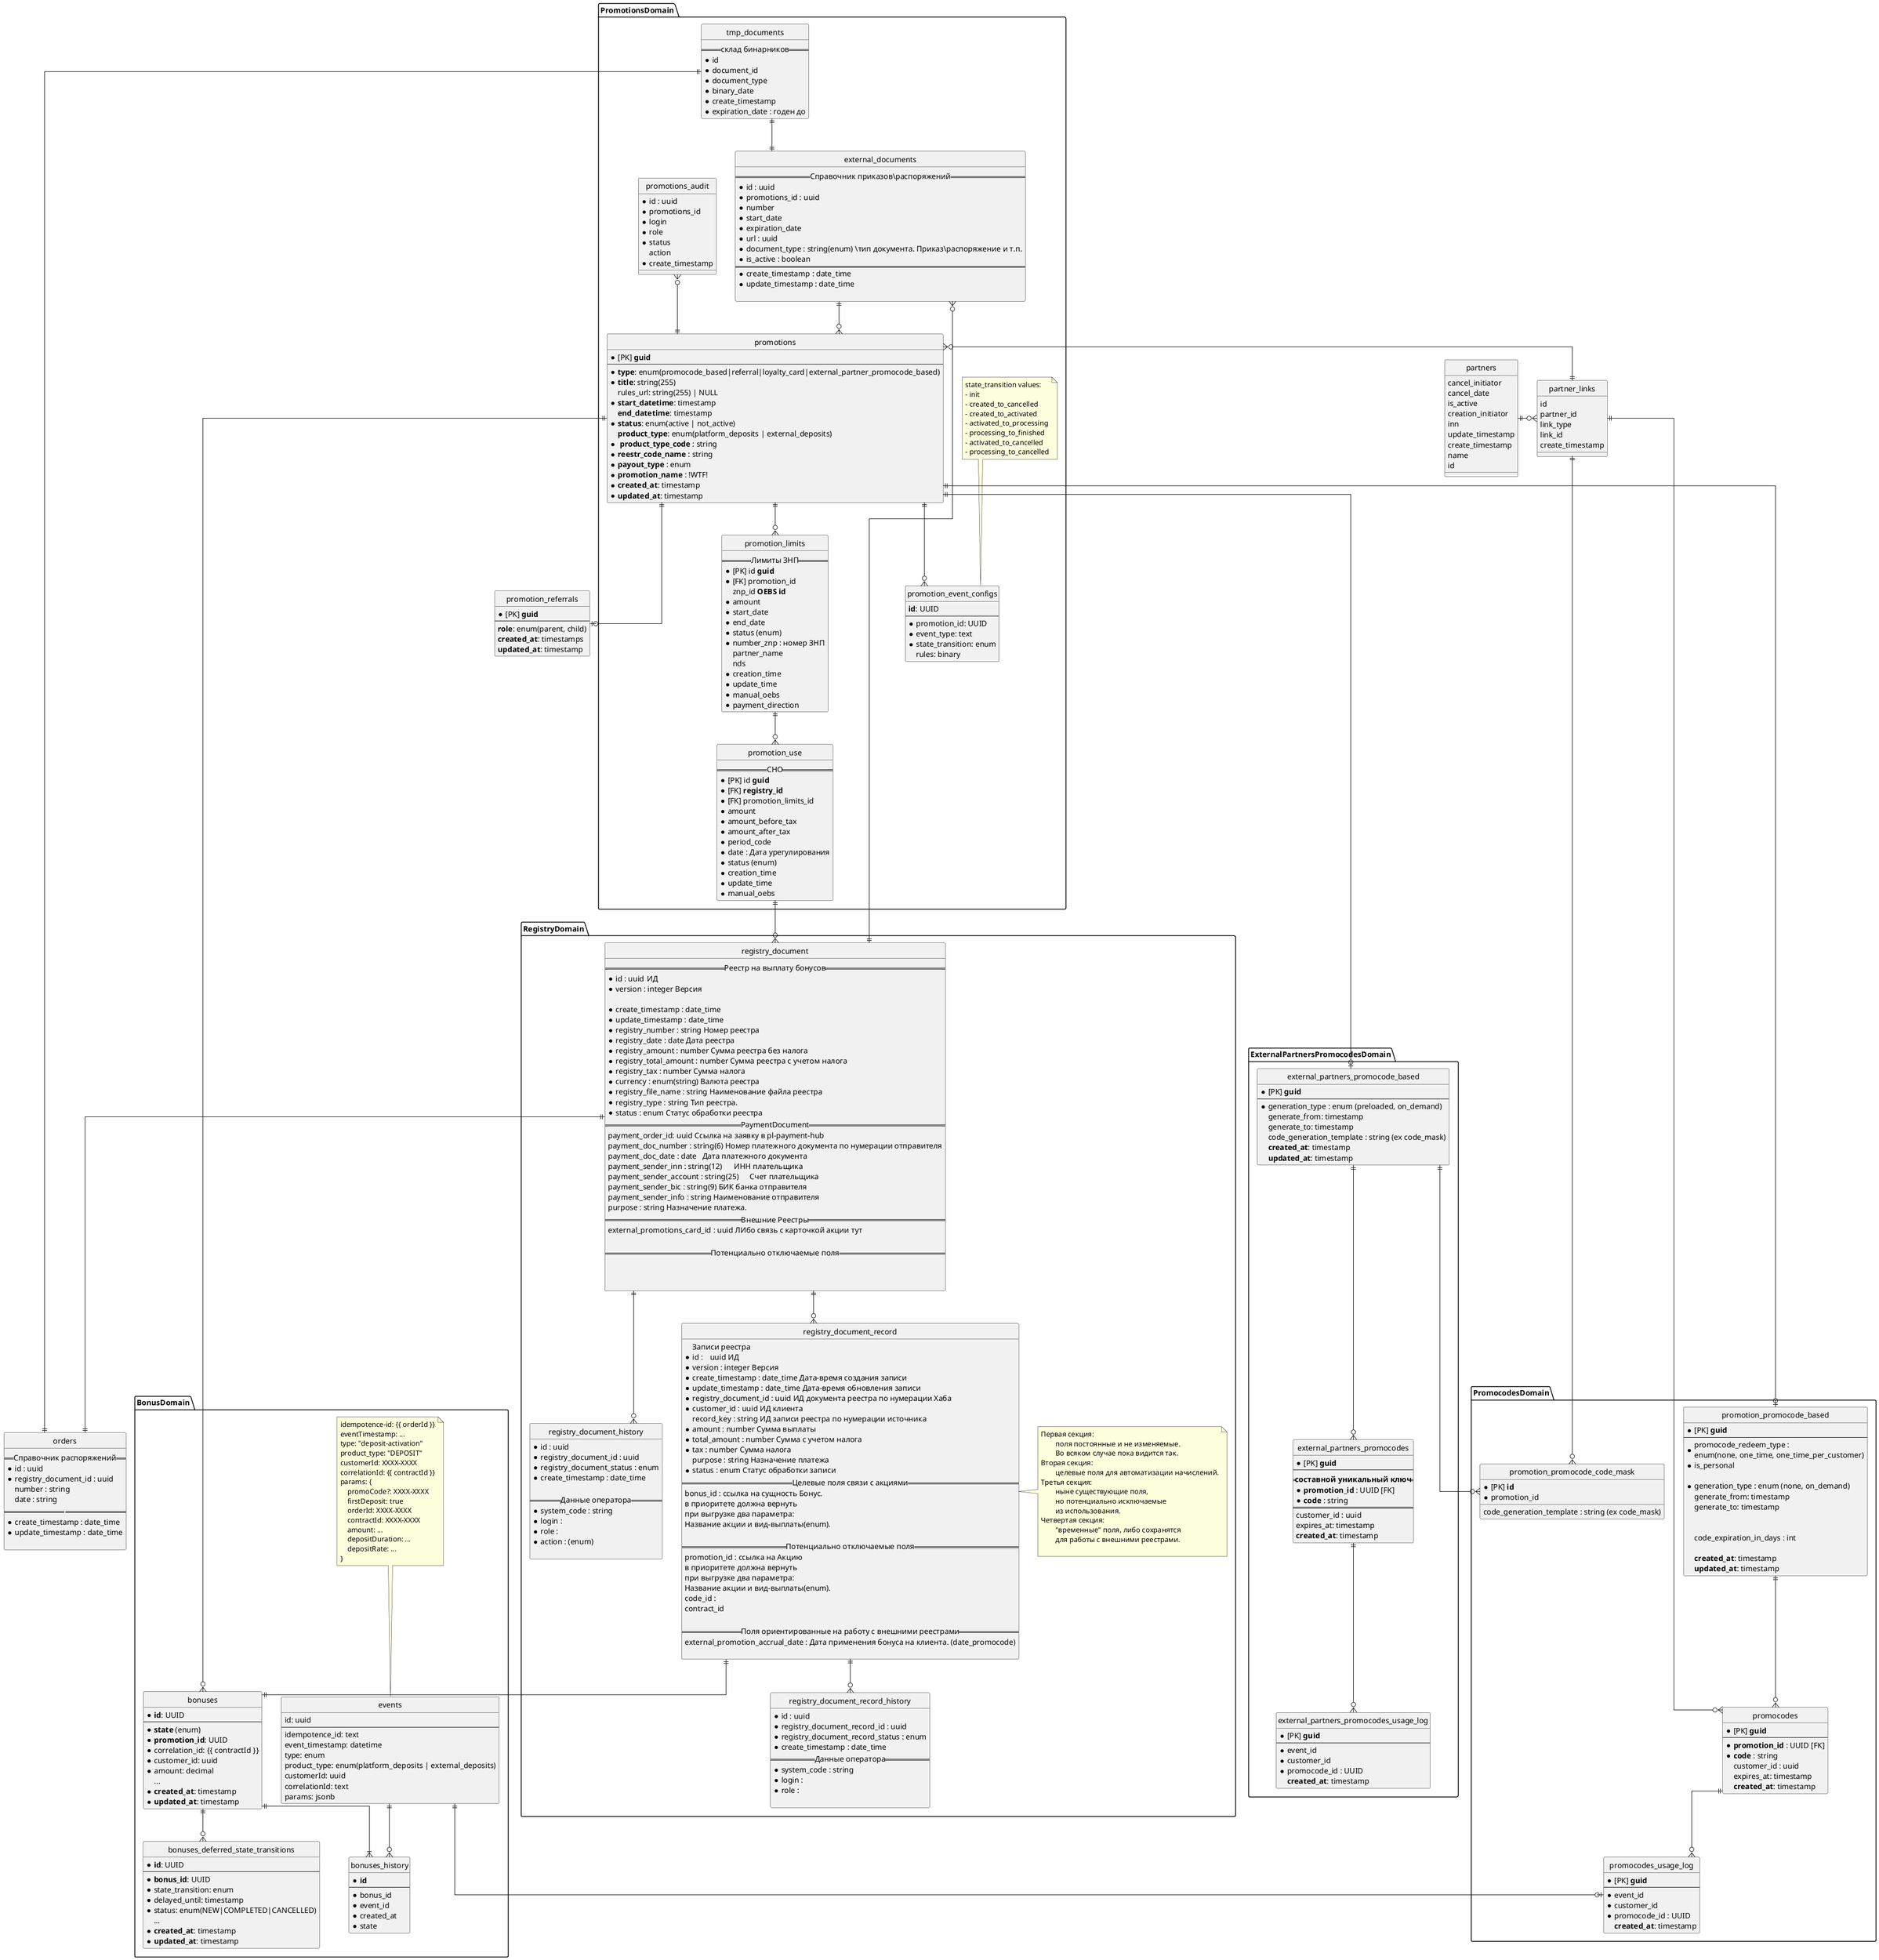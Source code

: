 @startuml
hide circle
skinparam linetype ortho


namespace RegistryDomain {
entity registry_document{
== Реестр на выплату бонусов ==
* id : uuid	ИД
* version : integer Версия

* create_timestamp : date_time
* update_timestamp : date_time
* registry_number : string Номер реестра
* registry_date : date Дата реестра
* registry_amount : number Сумма реестра без налога
* registry_total_amount : number Сумма реестра с учетом налога
* registry_tax : number Сумма налога
* currency : enum(string) Валюта реестра
* registry_file_name : string Наименование файла реестра
* registry_type : string Тип реестра.
* status : enum Статус обработки реестра
== PaymentDocument ==
payment_order_id: uuid Ссылка на заявку в pl-payment-hub
payment_doc_number : string(6) Номер платежного документа по нумерации отправителя
payment_doc_date : date	Дата платежного документа
payment_sender_inn : string(12)	ИНН плательщика
payment_sender_account : string(25)	Счет плательщика
payment_sender_bic : string(9) БИК банка отправителя
payment_sender_info	: string Наименование отправителя
purpose : string Назначение платежа.
== Внешние Реестры ==
external_promotions_card_id : uuid ЛИбо связь с карточкой акции тут

== Потенциально отключаемые поля ==



}

entity registry_document_history{
* id : uuid
* registry_document_id : uuid
* registry_document_status : enum
* create_timestamp : date_time

== Данные оператора ==
* system_code : string
* login :
* role :
* action : (enum)

}


entity registry_document_record{
Записи реестра
* id :	 uuid ИД
* version : integer Версия
* create_timestamp : date_time Дата-время создания записи
* update_timestamp : date_time Дата-время обновления записи
* registry_document_id : uuid ИД документа реестра по нумерации Хаба
* customer_id : uuid ИД клиента
  record_key : string ИД записи реестра по нумерации источника
* amount : number Сумма выплаты
* total_amount : number Сумма с учетом налога
* tax : number Сумма налога
  purpose : string Назначение платежа
* status : enum Статус обработки записи
== Целевые поля связи с акциями ==
  bonus_id : ссылка на сущность Бонус.\nв приоритете должна вернуть\nпри выгрузке два параметра:\nНазвание акции и вид-выплаты(enum).

== Потенциально отключаемые поля ==
  promotion_id : ссылка на Акцию\nв приоритете должна вернуть\nпри выгрузке два параметра:\nНазвание акции и вид-выплаты(enum).
  code_id :
  contract_id

== Поля ориентированные на работу с внешними реестрами ==
  external_promotion_accrual_date : Дата применения бонуса на клиента. (date_promocode)

}
note right
Первая секция:
        поля постоянные и не изменяемые.
        Во всяком случае пока видится так.
Вторая секция:
        целевые поля для автоматизации начислений.
Третья секция:
        ныне существующие поля,
        но потенциально исключаемые
        из использования.
Четвертая секция:
        "временные" поля, либо сохранятся
        для работы с внешними реестрами.

end note



entity registry_document_record_history{
* id : uuid
* registry_document_record_id : uuid
* registry_document_record_status : enum
* create_timestamp : date_time
== Данные оператора ==
* system_code : string
* login :
* role :

}

}

namespace PromocodesDomain {

entity promotion_promocode_based {
    * [PK] **guid**
    --
    * promocode_redeem_type : \nenum(none, one_time, one_time_per_customer)
    * is_personal

    * generation_type : enum (none, on_demand)
    generate_from: timestamp
    generate_to: timestamp


    code_expiration_in_days : int

    **created_at**: timestamp
    **updated_at**: timestamp
}

entity promotion_promocode_code_mask{
* [PK] **id**
* promotion_id
code_generation_template : string (ex code_mask)


}
entity promocodes {
    * [PK] **guid**
    --
    * **promotion_id** : UUID [FK]
    * **code** : string
    customer_id : uuid
    expires_at: timestamp
    **created_at**: timestamp
}
entity promocodes_usage_log {
    * [PK] **guid**
    --
    * event_id
    * customer_id
    * promocode_id : UUID
    **created_at**: timestamp
}

}


namespace PromotionsDomain {

entity promotions {
    * [PK] **guid**
    --
    * **type**: enum(promocode_based|referral|loyalty_card|external_partner_promocode_based)
    * **title**: string(255)
    rules_url: string(255) | NULL
    * **start_datetime**: timestamp
    **end_datetime**: timestamp
    * **status**: enum(active | not_active)
    **product_type**: enum(platform_deposits | external_deposits)
    * ** product_type_code** : string
    * **reestr_code_name** : string
    * **payout_type** : enum
    * **promotion_name** : !WTF!
    * **created_at**: timestamp
    * **updated_at**: timestamp
}

entity promotion_use {
== СНО ==
    * [PK] id **guid**
    * [FK] **registry_id**
    * [FK] promotion_limits_id
	* amount
    * amount_before_tax
	* amount_after_tax
    * period_code
    * date : Дата урегулирования
    * status (enum)
	* creation_time
	* update_time
	* manual_oebs
}


entity promotion_limits {
== Лимиты ЗНП ==
    * [PK] id **guid**
    * [FK] promotion_id
	  znp_id **OEBS id**
    * amount
    * start_date
    * end_date
    * status (enum)
    * number_znp : номер ЗНП
	  partner_name
      nds
	* creation_time
	* update_time
	* manual_oebs
	* payment_direction
}

entity promotion_event_configs {
    **id**: UUID
    --
    * promotion_id: UUID
    * event_type: text
    * state_transition: enum
    rules: binary
}
note top
    state_transition values:
    - init
    - created_to_cancelled
    - created_to_activated
    - activated_to_processing
    - processing_to_finished
    - activated_to_cancelled
    - processing_to_cancelled
end note

entity promotions_audit{
* id : uuid
* promotions_id
* login
* role
* status
  action
* create_timestamp
}


entity external_documents{
== Справочник приказов\распоряжений ==
* id : uuid
* promotions_id : uuid
* number
* start_date
* expiration_date
* url : uuid
* document_type : string(enum) \\тип документа. Приказ\распоряжение и т.п.
* is_active : boolean
====
* create_timestamp : date_time
* update_timestamp : date_time

}
entity tmp_documents{
== склад бинарников ==
* id
* document_id
* document_type
* binary_date
* create_timestamp
* expiration_date : годен до
}

}

namespace BonusDomain {
entity bonuses {
  * **id**: UUID
  --
  * **state** (enum)
  * **promotion_id**: UUID
  * correlation_id: {{ contractId }}
  * customer_id: uuid
  * amount: decimal
  ...
  * **created_at**: timestamp
  * **updated_at**: timestamp
}
entity bonuses_history {
    * **id**
    --
    * bonus_id
    * event_id
    * created_at
    * state
}
entity bonuses_deferred_state_transitions {
  * **id**: UUID
  --
  * **bonus_id**: UUID
  * state_transition: enum
  * delayed_until: timestamp
  * status: enum(NEW|COMPLETED|CANCELLED)
  ...
  * **created_at**: timestamp
  * **updated_at**: timestamp
}
entity events {
    id: uuid
    --
    idempotence_id: text
    event_timestamp: datetime
    type: enum
    product_type: enum(platform_deposits | external_deposits)
    customerId: uuid
    correlationId: text
    params: jsonb
}
note top
    idempotence-id: {{ orderId }}
    eventTimestamp: ...
    type: "deposit-activation"
    product_type: "DEPOSIT"
    customerId: XXXX-XXXX
    correlationId: {{ contractId }}
    params: {
        promoCode?: XXXX-XXXX
        firstDeposit: true
        orderId: XXXX-XXXX
        contractId: XXXX-XXXX
        amount: ...
        depositDuration: ...
        depositRate: ...
    }
end note

}





entity promotion_referrals {
    * [PK] **guid**
    --
    **role**: enum(parent, child)
    **created_at**: timestamps
    **updated_at**: timestamp
}




entity orders{
== Справочник распоряжений ==
* id : uuid
* registry_document_id : uuid
  number : string
  date : string
== ==
* create_timestamp : date_time
* update_timestamp : date_time

}


namespace ExternalPartnersPromocodesDomain {

entity external_partners_promocode_based {
    * [PK] **guid**
    --
    * generation_type : enum (preloaded, on_demand)
    generate_from: timestamp
    generate_to: timestamp
    code_generation_template : string (ex code_mask)
    **created_at**: timestamp
    **updated_at**: timestamp
}
entity external_partners_promocodes {
    * [PK] **guid**
    --
    == **составной уникальный ключ** ==
    * **promotion_id** : UUID [FK]
    * **code** : string
    ====
    customer_id : uuid
    expires_at: timestamp
    **created_at**: timestamp
}
entity external_partners_promocodes_usage_log {
    * [PK] **guid**
    --
    * event_id
    * customer_id
    * promocode_id : UUID
    **created_at**: timestamp
}


}



entity partners {
cancel_initiator
cancel_date
is_active
creation_initiator
inn
update_timestamp
create_timestamp
name
id
}

entity partner_links {
id
partner_id
link_type
link_id
create_timestamp
}

partners ||-o{ partner_links
partner_links ||-o{ promotions
partner_links ||-o{ promocodes
partner_links ||-o{ promotion_promocode_code_mask



registry_document ||--o{ registry_document_record
registry_document ||--o{ registry_document_history
registry_document_record ||--o{ registry_document_record_history
registry_document_record ||--|| bonuses
registry_document ||--|| orders
external_documents ||--o{ promotions
external_documents }o--|| registry_document

tmp_documents||--||orders
tmp_documents||--||external_documents
promotions_audit }o--||promotions


promotions ||--o| promotion_referrals
promotions ||--o{ promotion_limits
promotion_limits ||--o{ promotion_use
promotion_use ||--o{ registry_document
promotions ||--o| promotion_promocode_based
promotions ||--o| external_partners_promocode_based
external_partners_promocode_based ||--o{ external_partners_promocodes
external_partners_promocode_based ||--o{ promotion_promocode_code_mask
external_partners_promocodes ||--o{ external_partners_promocodes_usage_log
promotion_promocode_based ||--o{ promocodes
promocodes ||--o{ promocodes_usage_log

events ||--o| promocodes_usage_log
promotions ||--o{ promotion_event_configs
promotions ||--o{ bonuses
bonuses ||--|{ bonuses_history
bonuses ||--o{ bonuses_deferred_state_transitions
events ||--o{ bonuses_history
@enduml